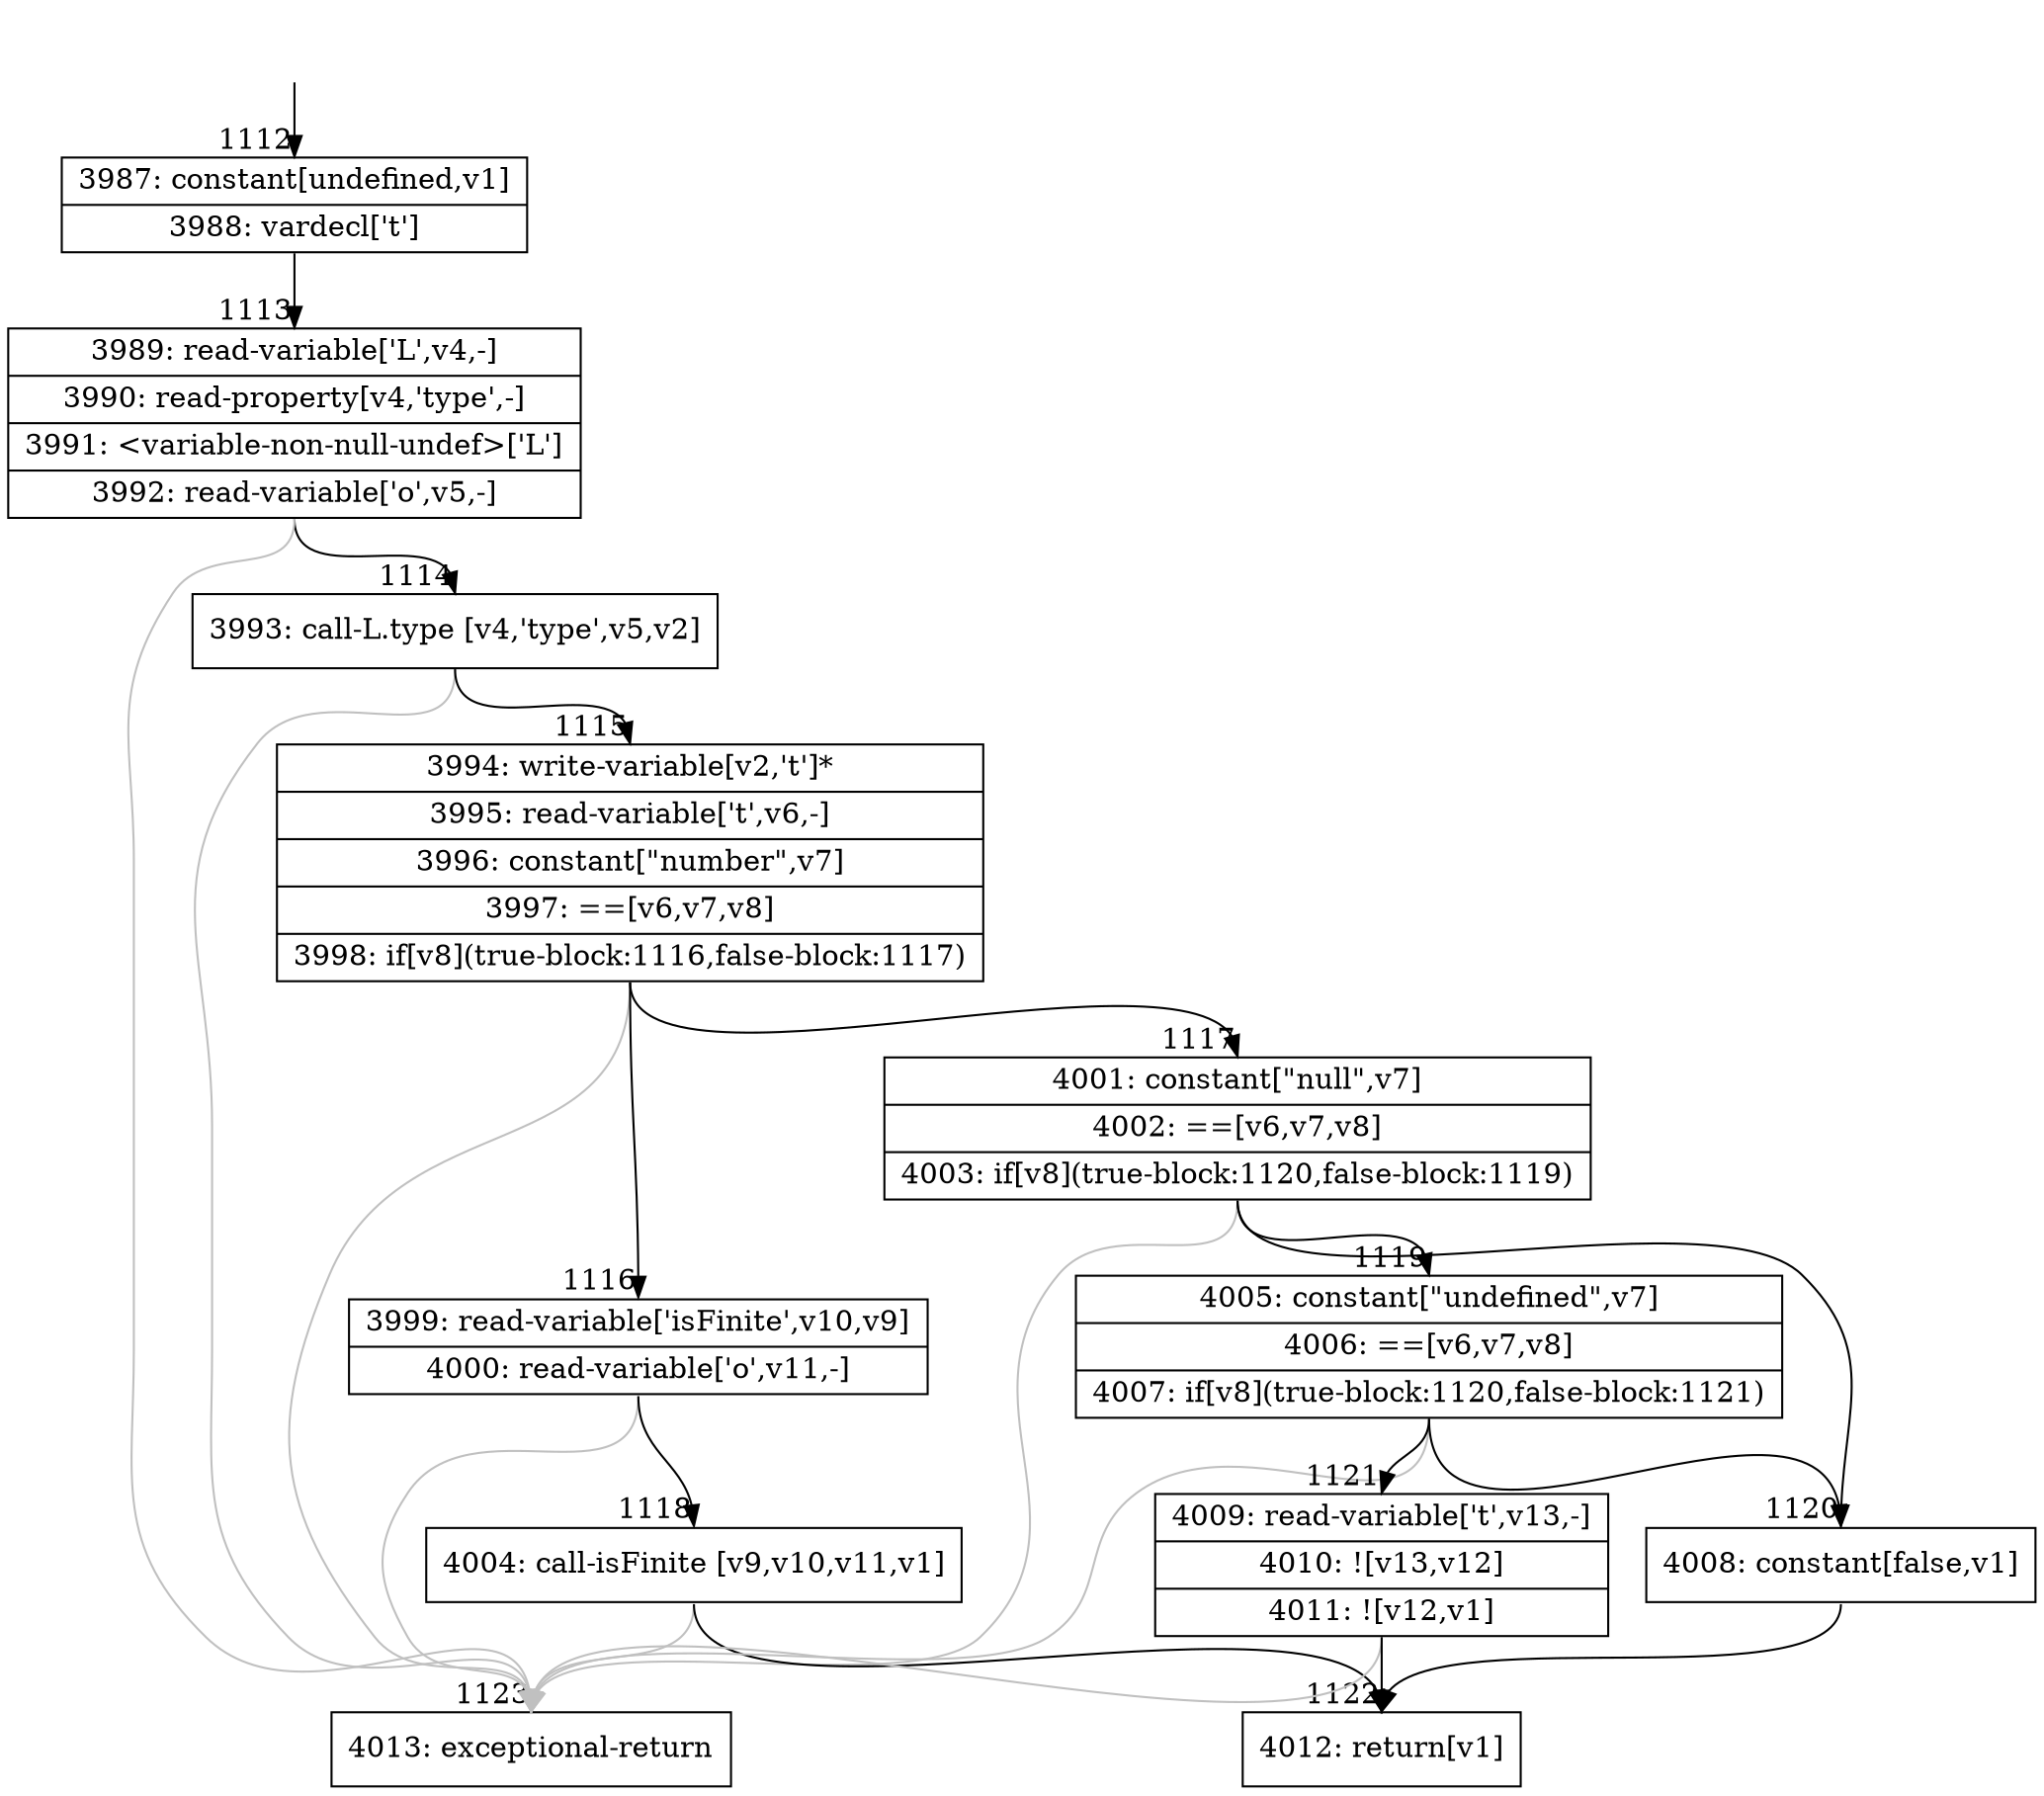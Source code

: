 digraph {
rankdir="TD"
BB_entry55[shape=none,label=""];
BB_entry55 -> BB1112 [tailport=s, headport=n, headlabel="    1112"]
BB1112 [shape=record label="{3987: constant[undefined,v1]|3988: vardecl['t']}" ] 
BB1112 -> BB1113 [tailport=s, headport=n, headlabel="      1113"]
BB1113 [shape=record label="{3989: read-variable['L',v4,-]|3990: read-property[v4,'type',-]|3991: \<variable-non-null-undef\>['L']|3992: read-variable['o',v5,-]}" ] 
BB1113 -> BB1114 [tailport=s, headport=n, headlabel="      1114"]
BB1113 -> BB1123 [tailport=s, headport=n, color=gray, headlabel="      1123"]
BB1114 [shape=record label="{3993: call-L.type [v4,'type',v5,v2]}" ] 
BB1114 -> BB1115 [tailport=s, headport=n, headlabel="      1115"]
BB1114 -> BB1123 [tailport=s, headport=n, color=gray]
BB1115 [shape=record label="{3994: write-variable[v2,'t']*|3995: read-variable['t',v6,-]|3996: constant[\"number\",v7]|3997: ==[v6,v7,v8]|3998: if[v8](true-block:1116,false-block:1117)}" ] 
BB1115 -> BB1116 [tailport=s, headport=n, headlabel="      1116"]
BB1115 -> BB1117 [tailport=s, headport=n, headlabel="      1117"]
BB1115 -> BB1123 [tailport=s, headport=n, color=gray]
BB1116 [shape=record label="{3999: read-variable['isFinite',v10,v9]|4000: read-variable['o',v11,-]}" ] 
BB1116 -> BB1118 [tailport=s, headport=n, headlabel="      1118"]
BB1116 -> BB1123 [tailport=s, headport=n, color=gray]
BB1117 [shape=record label="{4001: constant[\"null\",v7]|4002: ==[v6,v7,v8]|4003: if[v8](true-block:1120,false-block:1119)}" ] 
BB1117 -> BB1120 [tailport=s, headport=n, headlabel="      1120"]
BB1117 -> BB1119 [tailport=s, headport=n, headlabel="      1119"]
BB1117 -> BB1123 [tailport=s, headport=n, color=gray]
BB1118 [shape=record label="{4004: call-isFinite [v9,v10,v11,v1]}" ] 
BB1118 -> BB1122 [tailport=s, headport=n, headlabel="      1122"]
BB1118 -> BB1123 [tailport=s, headport=n, color=gray]
BB1119 [shape=record label="{4005: constant[\"undefined\",v7]|4006: ==[v6,v7,v8]|4007: if[v8](true-block:1120,false-block:1121)}" ] 
BB1119 -> BB1120 [tailport=s, headport=n]
BB1119 -> BB1121 [tailport=s, headport=n, headlabel="      1121"]
BB1119 -> BB1123 [tailport=s, headport=n, color=gray]
BB1120 [shape=record label="{4008: constant[false,v1]}" ] 
BB1120 -> BB1122 [tailport=s, headport=n]
BB1121 [shape=record label="{4009: read-variable['t',v13,-]|4010: ![v13,v12]|4011: ![v12,v1]}" ] 
BB1121 -> BB1122 [tailport=s, headport=n]
BB1121 -> BB1123 [tailport=s, headport=n, color=gray]
BB1122 [shape=record label="{4012: return[v1]}" ] 
BB1123 [shape=record label="{4013: exceptional-return}" ] 
//#$~ 2255
}
